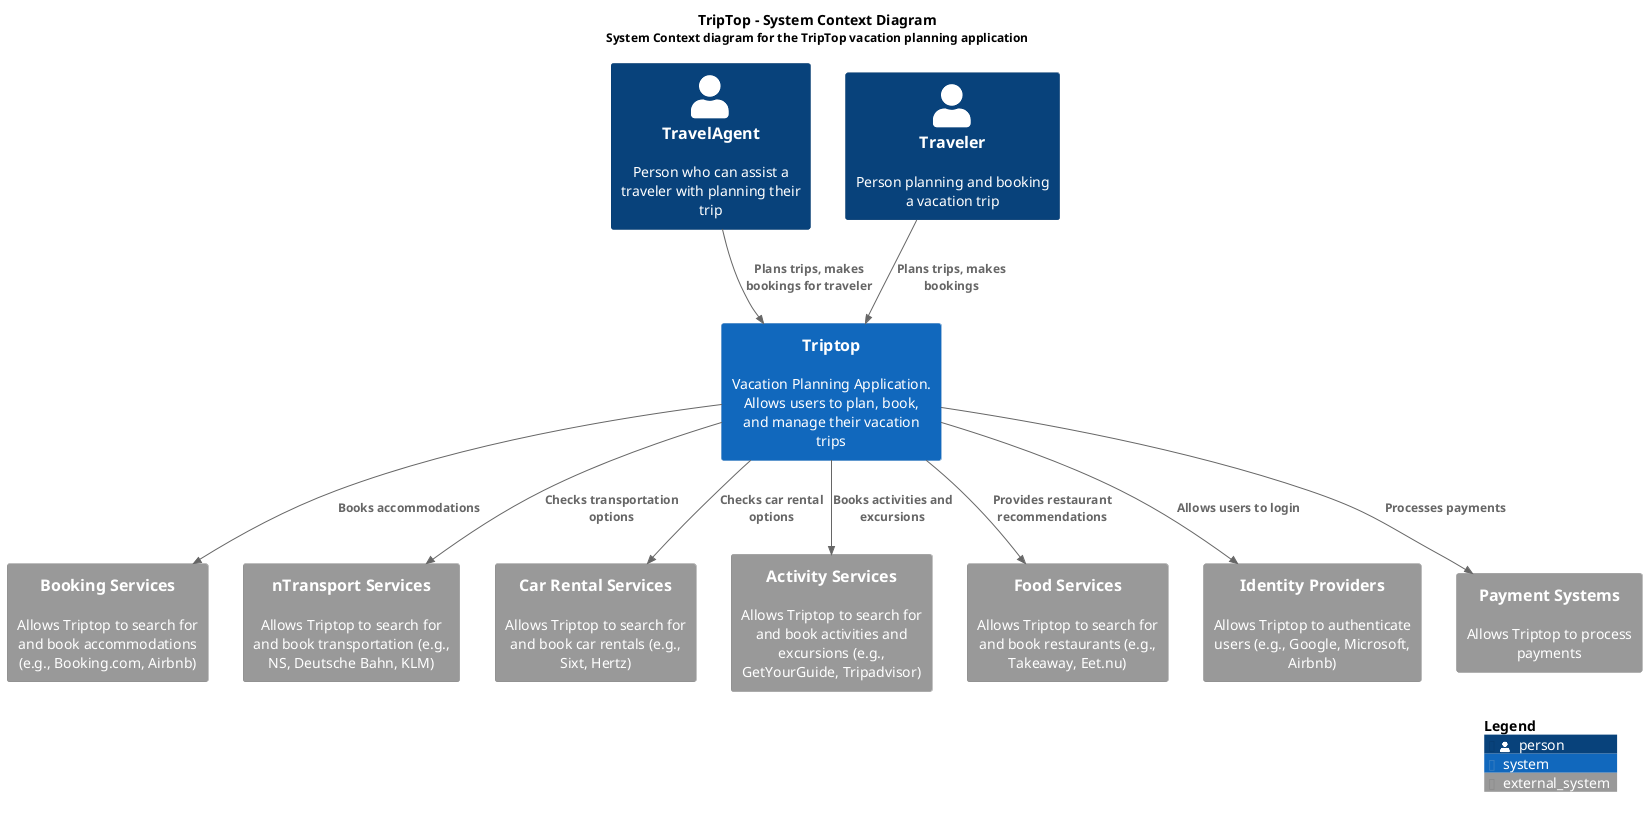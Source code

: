 @startuml

title
TripTop - System Context Diagram
<font size="12">System Context diagram for the TripTop vacation planning application</font>
end title

!include <C4/C4_Context>
!include <C4/C4_Container>

'LAYOUT_WITH_LEGEND()

' People/Actors
Person(travelAgent, "TravelAgent", "Person who can assist a traveler with planning their trip")
Person(traveler, "Traveler", "Person planning and booking a vacation trip")

' Systems
System(triptop, "Triptop", "Vacation Planning Application. Allows users to plan, book, and manage their vacation trips")

' External Systems
System_Ext(bookingService, "Booking Services", "Allows Triptop to search for and book accommodations (e.g., Booking.com, Airbnb)")
System_Ext(transportService, "nTransport Services", "Allows Triptop to search for and book transportation (e.g., NS, Deutsche Bahn, KLM)")
System_Ext(carRentalService, "Car Rental Services", "Allows Triptop to search for and book car rentals (e.g., Sixt, Hertz)")
System_Ext(activityService, "Activity Services", "Allows Triptop to search for and book activities and excursions (e.g., GetYourGuide, Tripadvisor)")
System_Ext(foodService, "Food Services", "Allows Triptop to search for and book restaurants (e.g., Takeaway, Eet.nu)")
System_Ext(identityProvider, "Identity Providers", "Allows Triptop to authenticate users (e.g., Google, Microsoft, Airbnb)")
System_Ext(paymentSystem, "Payment Systems", "Allows Triptop to process payments")

' Relationships
Rel(traveler, triptop, "Plans trips, makes bookings")
Rel(triptop, bookingService, "Books accommodations")
Rel(triptop, transportService, "Checks transportation options")
Rel(triptop, carRentalService, "Checks car rental options")
Rel(triptop, activityService, "Books activities and excursions")
Rel(triptop, foodService, "Provides restaurant recommendations")
Rel(triptop, identityProvider, "Allows users to login")
Rel(triptop, paymentSystem, "Processes payments")
Rel(travelAgent, triptop, "Plans trips, makes bookings for traveler")

SHOW_LEGEND()

@enduml